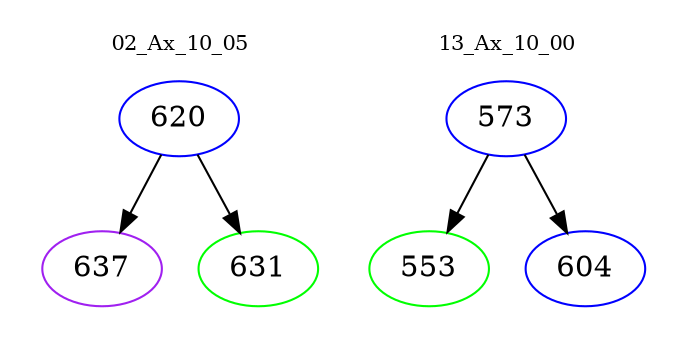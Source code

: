 digraph{
subgraph cluster_0 {
color = white
label = "02_Ax_10_05";
fontsize=10;
T0_620 [label="620", color="blue"]
T0_620 -> T0_637 [color="black"]
T0_637 [label="637", color="purple"]
T0_620 -> T0_631 [color="black"]
T0_631 [label="631", color="green"]
}
subgraph cluster_1 {
color = white
label = "13_Ax_10_00";
fontsize=10;
T1_573 [label="573", color="blue"]
T1_573 -> T1_553 [color="black"]
T1_553 [label="553", color="green"]
T1_573 -> T1_604 [color="black"]
T1_604 [label="604", color="blue"]
}
}
